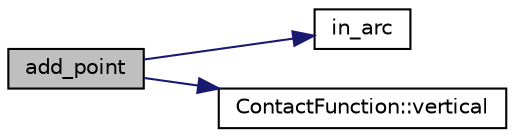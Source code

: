 digraph "add_point"
{
 // LATEX_PDF_SIZE
  edge [fontname="Helvetica",fontsize="10",labelfontname="Helvetica",labelfontsize="10"];
  node [fontname="Helvetica",fontsize="10",shape=record];
  rankdir="LR";
  Node1 [label="add_point",height=0.2,width=0.4,color="black", fillcolor="grey75", style="filled", fontcolor="black",tooltip=" "];
  Node1 -> Node2 [color="midnightblue",fontsize="10",style="solid",fontname="Helvetica"];
  Node2 [label="in_arc",height=0.2,width=0.4,color="black", fillcolor="white", style="filled",URL="$d6/d39/cs_8_c.html#aa11ddde06a3d235fc35c23b35b26ea37",tooltip=" "];
  Node1 -> Node3 [color="midnightblue",fontsize="10",style="solid",fontname="Helvetica"];
  Node3 [label="ContactFunction::vertical",height=0.2,width=0.4,color="black", fillcolor="white", style="filled",URL="$d2/d41/class_contact_function.html#a6b900f04e431aeeca87a1fa024f5e8e0",tooltip=" "];
}

